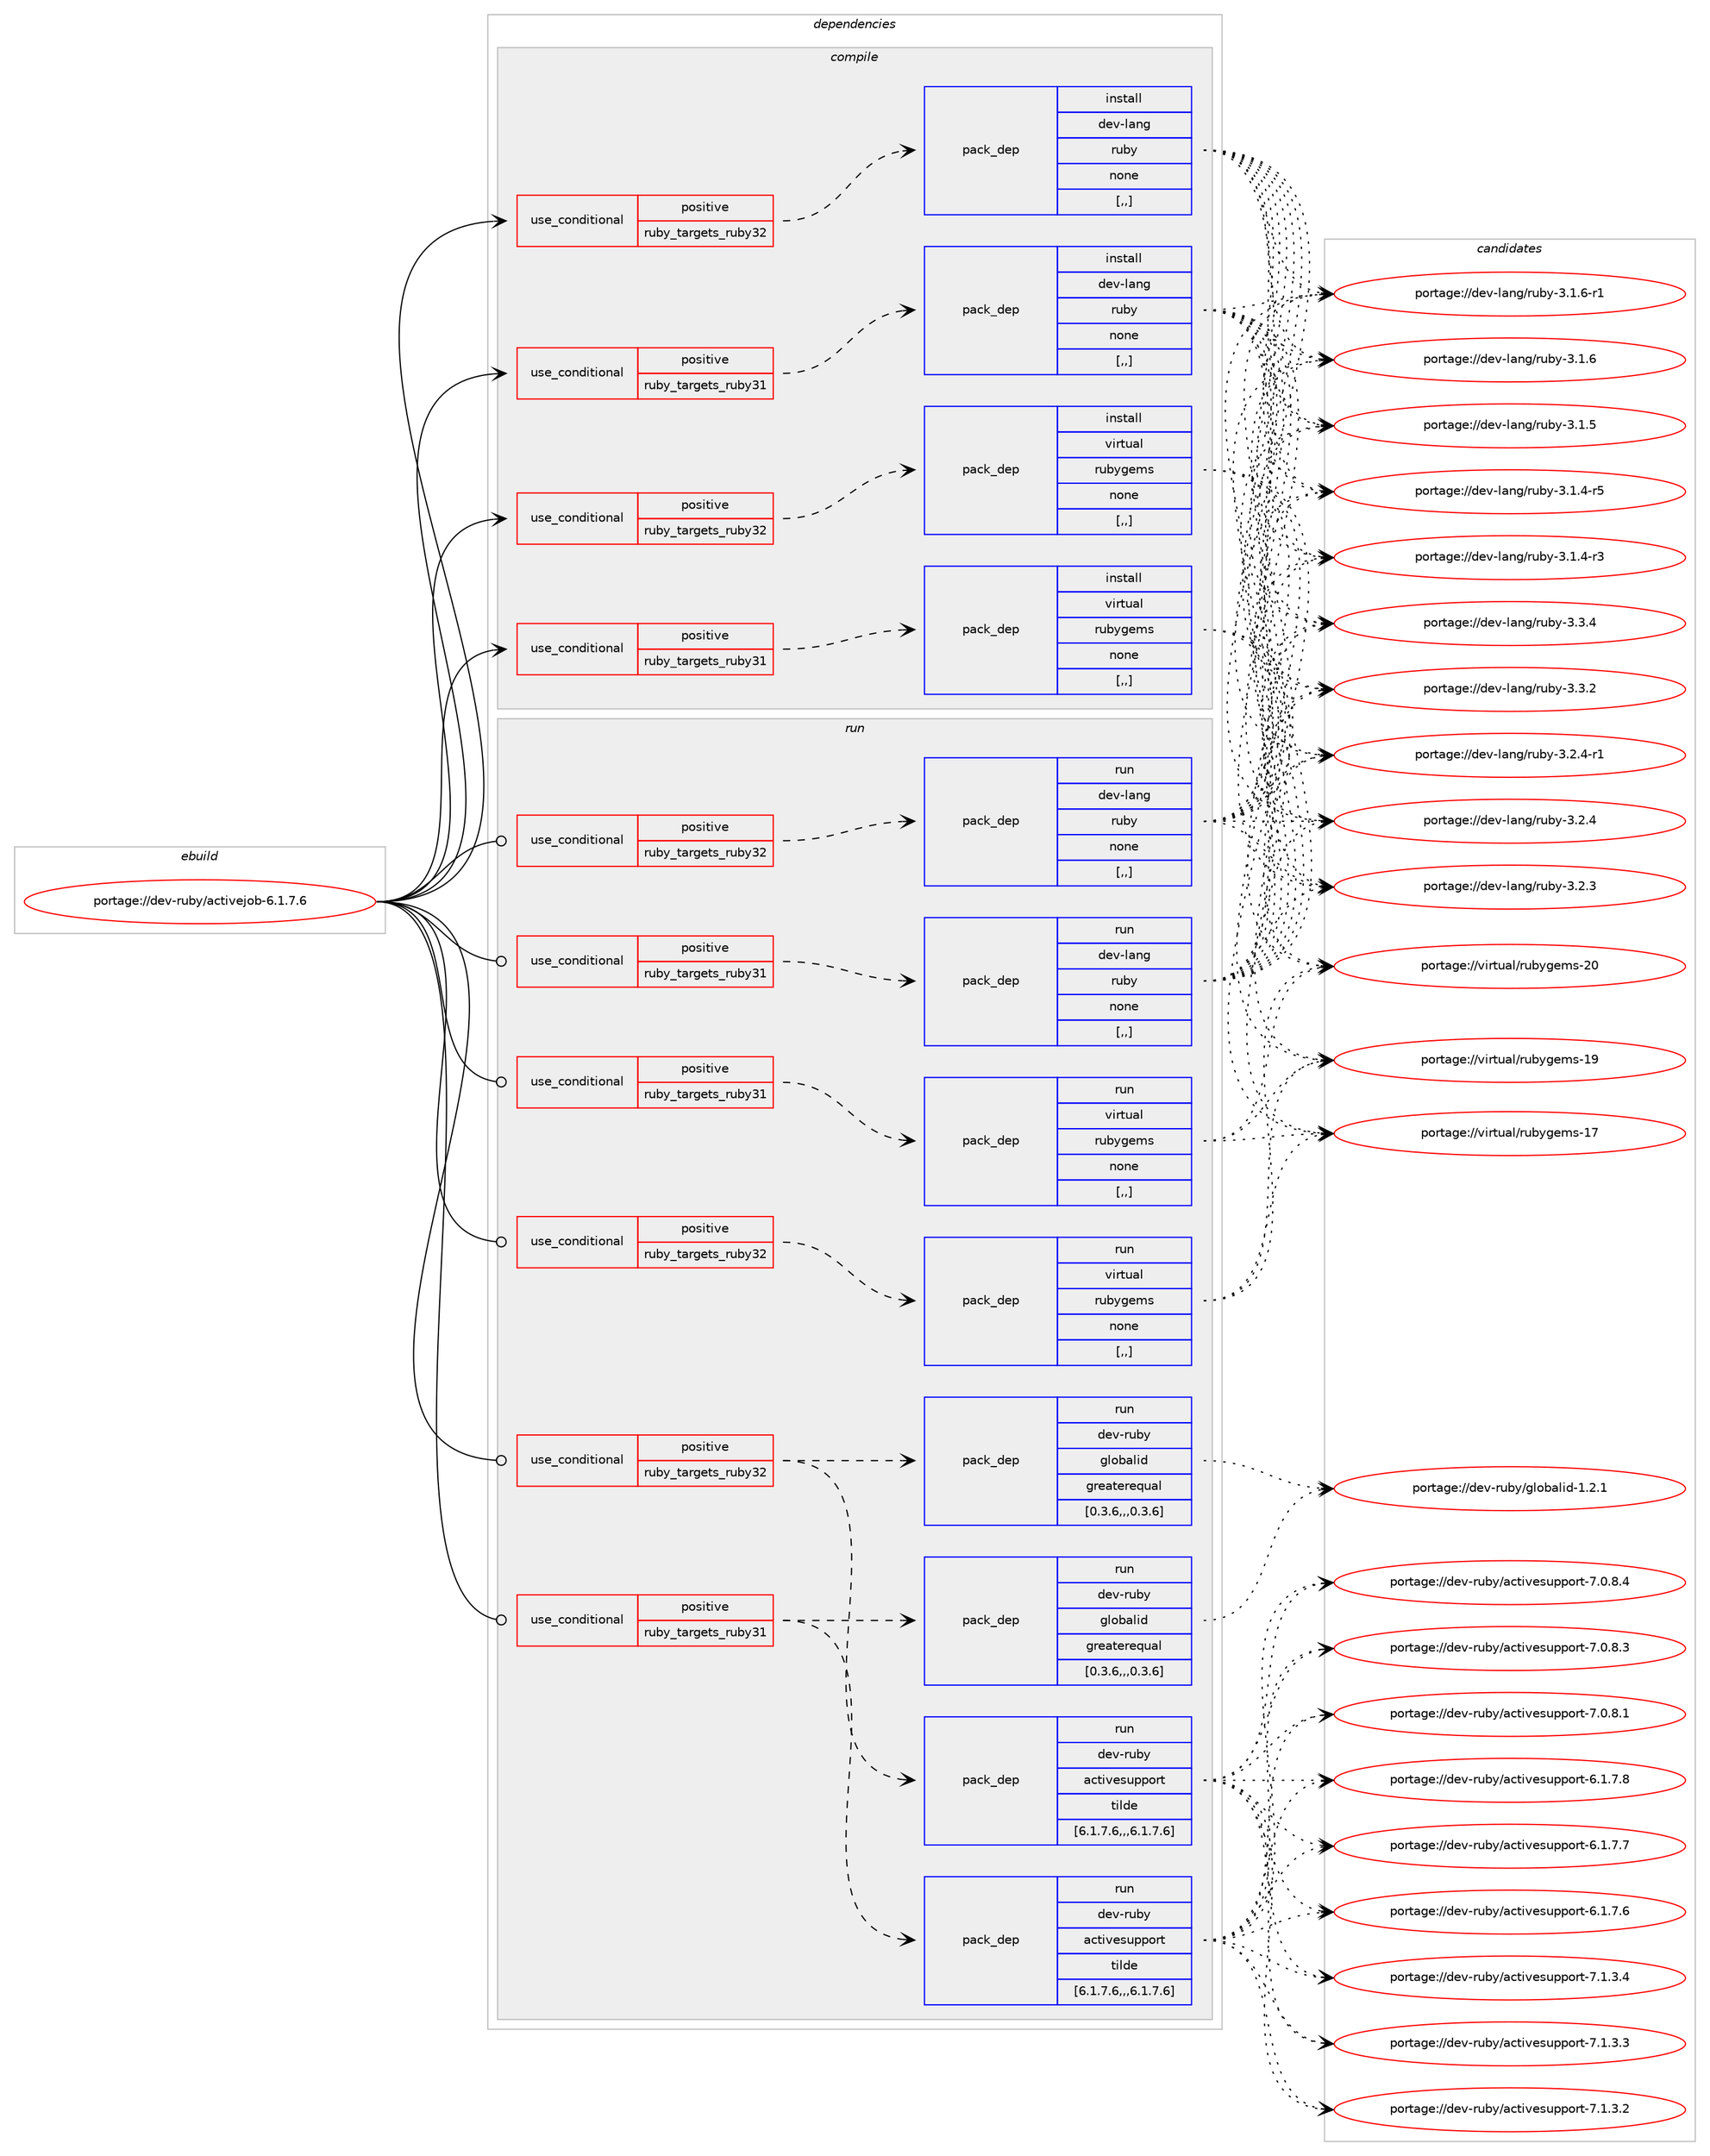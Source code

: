 digraph prolog {

# *************
# Graph options
# *************

newrank=true;
concentrate=true;
compound=true;
graph [rankdir=LR,fontname=Helvetica,fontsize=10,ranksep=1.5];#, ranksep=2.5, nodesep=0.2];
edge  [arrowhead=vee];
node  [fontname=Helvetica,fontsize=10];

# **********
# The ebuild
# **********

subgraph cluster_leftcol {
color=gray;
rank=same;
label=<<i>ebuild</i>>;
id [label="portage://dev-ruby/activejob-6.1.7.6", color=red, width=4, href="../dev-ruby/activejob-6.1.7.6.svg"];
}

# ****************
# The dependencies
# ****************

subgraph cluster_midcol {
color=gray;
label=<<i>dependencies</i>>;
subgraph cluster_compile {
fillcolor="#eeeeee";
style=filled;
label=<<i>compile</i>>;
subgraph cond43314 {
dependency173880 [label=<<TABLE BORDER="0" CELLBORDER="1" CELLSPACING="0" CELLPADDING="4"><TR><TD ROWSPAN="3" CELLPADDING="10">use_conditional</TD></TR><TR><TD>positive</TD></TR><TR><TD>ruby_targets_ruby31</TD></TR></TABLE>>, shape=none, color=red];
subgraph pack129301 {
dependency173881 [label=<<TABLE BORDER="0" CELLBORDER="1" CELLSPACING="0" CELLPADDING="4" WIDTH="220"><TR><TD ROWSPAN="6" CELLPADDING="30">pack_dep</TD></TR><TR><TD WIDTH="110">install</TD></TR><TR><TD>dev-lang</TD></TR><TR><TD>ruby</TD></TR><TR><TD>none</TD></TR><TR><TD>[,,]</TD></TR></TABLE>>, shape=none, color=blue];
}
dependency173880:e -> dependency173881:w [weight=20,style="dashed",arrowhead="vee"];
}
id:e -> dependency173880:w [weight=20,style="solid",arrowhead="vee"];
subgraph cond43315 {
dependency173882 [label=<<TABLE BORDER="0" CELLBORDER="1" CELLSPACING="0" CELLPADDING="4"><TR><TD ROWSPAN="3" CELLPADDING="10">use_conditional</TD></TR><TR><TD>positive</TD></TR><TR><TD>ruby_targets_ruby31</TD></TR></TABLE>>, shape=none, color=red];
subgraph pack129302 {
dependency173883 [label=<<TABLE BORDER="0" CELLBORDER="1" CELLSPACING="0" CELLPADDING="4" WIDTH="220"><TR><TD ROWSPAN="6" CELLPADDING="30">pack_dep</TD></TR><TR><TD WIDTH="110">install</TD></TR><TR><TD>virtual</TD></TR><TR><TD>rubygems</TD></TR><TR><TD>none</TD></TR><TR><TD>[,,]</TD></TR></TABLE>>, shape=none, color=blue];
}
dependency173882:e -> dependency173883:w [weight=20,style="dashed",arrowhead="vee"];
}
id:e -> dependency173882:w [weight=20,style="solid",arrowhead="vee"];
subgraph cond43316 {
dependency173884 [label=<<TABLE BORDER="0" CELLBORDER="1" CELLSPACING="0" CELLPADDING="4"><TR><TD ROWSPAN="3" CELLPADDING="10">use_conditional</TD></TR><TR><TD>positive</TD></TR><TR><TD>ruby_targets_ruby32</TD></TR></TABLE>>, shape=none, color=red];
subgraph pack129303 {
dependency173885 [label=<<TABLE BORDER="0" CELLBORDER="1" CELLSPACING="0" CELLPADDING="4" WIDTH="220"><TR><TD ROWSPAN="6" CELLPADDING="30">pack_dep</TD></TR><TR><TD WIDTH="110">install</TD></TR><TR><TD>dev-lang</TD></TR><TR><TD>ruby</TD></TR><TR><TD>none</TD></TR><TR><TD>[,,]</TD></TR></TABLE>>, shape=none, color=blue];
}
dependency173884:e -> dependency173885:w [weight=20,style="dashed",arrowhead="vee"];
}
id:e -> dependency173884:w [weight=20,style="solid",arrowhead="vee"];
subgraph cond43317 {
dependency173886 [label=<<TABLE BORDER="0" CELLBORDER="1" CELLSPACING="0" CELLPADDING="4"><TR><TD ROWSPAN="3" CELLPADDING="10">use_conditional</TD></TR><TR><TD>positive</TD></TR><TR><TD>ruby_targets_ruby32</TD></TR></TABLE>>, shape=none, color=red];
subgraph pack129304 {
dependency173887 [label=<<TABLE BORDER="0" CELLBORDER="1" CELLSPACING="0" CELLPADDING="4" WIDTH="220"><TR><TD ROWSPAN="6" CELLPADDING="30">pack_dep</TD></TR><TR><TD WIDTH="110">install</TD></TR><TR><TD>virtual</TD></TR><TR><TD>rubygems</TD></TR><TR><TD>none</TD></TR><TR><TD>[,,]</TD></TR></TABLE>>, shape=none, color=blue];
}
dependency173886:e -> dependency173887:w [weight=20,style="dashed",arrowhead="vee"];
}
id:e -> dependency173886:w [weight=20,style="solid",arrowhead="vee"];
}
subgraph cluster_compileandrun {
fillcolor="#eeeeee";
style=filled;
label=<<i>compile and run</i>>;
}
subgraph cluster_run {
fillcolor="#eeeeee";
style=filled;
label=<<i>run</i>>;
subgraph cond43318 {
dependency173888 [label=<<TABLE BORDER="0" CELLBORDER="1" CELLSPACING="0" CELLPADDING="4"><TR><TD ROWSPAN="3" CELLPADDING="10">use_conditional</TD></TR><TR><TD>positive</TD></TR><TR><TD>ruby_targets_ruby31</TD></TR></TABLE>>, shape=none, color=red];
subgraph pack129305 {
dependency173889 [label=<<TABLE BORDER="0" CELLBORDER="1" CELLSPACING="0" CELLPADDING="4" WIDTH="220"><TR><TD ROWSPAN="6" CELLPADDING="30">pack_dep</TD></TR><TR><TD WIDTH="110">run</TD></TR><TR><TD>dev-lang</TD></TR><TR><TD>ruby</TD></TR><TR><TD>none</TD></TR><TR><TD>[,,]</TD></TR></TABLE>>, shape=none, color=blue];
}
dependency173888:e -> dependency173889:w [weight=20,style="dashed",arrowhead="vee"];
}
id:e -> dependency173888:w [weight=20,style="solid",arrowhead="odot"];
subgraph cond43319 {
dependency173890 [label=<<TABLE BORDER="0" CELLBORDER="1" CELLSPACING="0" CELLPADDING="4"><TR><TD ROWSPAN="3" CELLPADDING="10">use_conditional</TD></TR><TR><TD>positive</TD></TR><TR><TD>ruby_targets_ruby31</TD></TR></TABLE>>, shape=none, color=red];
subgraph pack129306 {
dependency173891 [label=<<TABLE BORDER="0" CELLBORDER="1" CELLSPACING="0" CELLPADDING="4" WIDTH="220"><TR><TD ROWSPAN="6" CELLPADDING="30">pack_dep</TD></TR><TR><TD WIDTH="110">run</TD></TR><TR><TD>dev-ruby</TD></TR><TR><TD>activesupport</TD></TR><TR><TD>tilde</TD></TR><TR><TD>[6.1.7.6,,,6.1.7.6]</TD></TR></TABLE>>, shape=none, color=blue];
}
dependency173890:e -> dependency173891:w [weight=20,style="dashed",arrowhead="vee"];
subgraph pack129307 {
dependency173892 [label=<<TABLE BORDER="0" CELLBORDER="1" CELLSPACING="0" CELLPADDING="4" WIDTH="220"><TR><TD ROWSPAN="6" CELLPADDING="30">pack_dep</TD></TR><TR><TD WIDTH="110">run</TD></TR><TR><TD>dev-ruby</TD></TR><TR><TD>globalid</TD></TR><TR><TD>greaterequal</TD></TR><TR><TD>[0.3.6,,,0.3.6]</TD></TR></TABLE>>, shape=none, color=blue];
}
dependency173890:e -> dependency173892:w [weight=20,style="dashed",arrowhead="vee"];
}
id:e -> dependency173890:w [weight=20,style="solid",arrowhead="odot"];
subgraph cond43320 {
dependency173893 [label=<<TABLE BORDER="0" CELLBORDER="1" CELLSPACING="0" CELLPADDING="4"><TR><TD ROWSPAN="3" CELLPADDING="10">use_conditional</TD></TR><TR><TD>positive</TD></TR><TR><TD>ruby_targets_ruby31</TD></TR></TABLE>>, shape=none, color=red];
subgraph pack129308 {
dependency173894 [label=<<TABLE BORDER="0" CELLBORDER="1" CELLSPACING="0" CELLPADDING="4" WIDTH="220"><TR><TD ROWSPAN="6" CELLPADDING="30">pack_dep</TD></TR><TR><TD WIDTH="110">run</TD></TR><TR><TD>virtual</TD></TR><TR><TD>rubygems</TD></TR><TR><TD>none</TD></TR><TR><TD>[,,]</TD></TR></TABLE>>, shape=none, color=blue];
}
dependency173893:e -> dependency173894:w [weight=20,style="dashed",arrowhead="vee"];
}
id:e -> dependency173893:w [weight=20,style="solid",arrowhead="odot"];
subgraph cond43321 {
dependency173895 [label=<<TABLE BORDER="0" CELLBORDER="1" CELLSPACING="0" CELLPADDING="4"><TR><TD ROWSPAN="3" CELLPADDING="10">use_conditional</TD></TR><TR><TD>positive</TD></TR><TR><TD>ruby_targets_ruby32</TD></TR></TABLE>>, shape=none, color=red];
subgraph pack129309 {
dependency173896 [label=<<TABLE BORDER="0" CELLBORDER="1" CELLSPACING="0" CELLPADDING="4" WIDTH="220"><TR><TD ROWSPAN="6" CELLPADDING="30">pack_dep</TD></TR><TR><TD WIDTH="110">run</TD></TR><TR><TD>dev-lang</TD></TR><TR><TD>ruby</TD></TR><TR><TD>none</TD></TR><TR><TD>[,,]</TD></TR></TABLE>>, shape=none, color=blue];
}
dependency173895:e -> dependency173896:w [weight=20,style="dashed",arrowhead="vee"];
}
id:e -> dependency173895:w [weight=20,style="solid",arrowhead="odot"];
subgraph cond43322 {
dependency173897 [label=<<TABLE BORDER="0" CELLBORDER="1" CELLSPACING="0" CELLPADDING="4"><TR><TD ROWSPAN="3" CELLPADDING="10">use_conditional</TD></TR><TR><TD>positive</TD></TR><TR><TD>ruby_targets_ruby32</TD></TR></TABLE>>, shape=none, color=red];
subgraph pack129310 {
dependency173898 [label=<<TABLE BORDER="0" CELLBORDER="1" CELLSPACING="0" CELLPADDING="4" WIDTH="220"><TR><TD ROWSPAN="6" CELLPADDING="30">pack_dep</TD></TR><TR><TD WIDTH="110">run</TD></TR><TR><TD>dev-ruby</TD></TR><TR><TD>activesupport</TD></TR><TR><TD>tilde</TD></TR><TR><TD>[6.1.7.6,,,6.1.7.6]</TD></TR></TABLE>>, shape=none, color=blue];
}
dependency173897:e -> dependency173898:w [weight=20,style="dashed",arrowhead="vee"];
subgraph pack129311 {
dependency173899 [label=<<TABLE BORDER="0" CELLBORDER="1" CELLSPACING="0" CELLPADDING="4" WIDTH="220"><TR><TD ROWSPAN="6" CELLPADDING="30">pack_dep</TD></TR><TR><TD WIDTH="110">run</TD></TR><TR><TD>dev-ruby</TD></TR><TR><TD>globalid</TD></TR><TR><TD>greaterequal</TD></TR><TR><TD>[0.3.6,,,0.3.6]</TD></TR></TABLE>>, shape=none, color=blue];
}
dependency173897:e -> dependency173899:w [weight=20,style="dashed",arrowhead="vee"];
}
id:e -> dependency173897:w [weight=20,style="solid",arrowhead="odot"];
subgraph cond43323 {
dependency173900 [label=<<TABLE BORDER="0" CELLBORDER="1" CELLSPACING="0" CELLPADDING="4"><TR><TD ROWSPAN="3" CELLPADDING="10">use_conditional</TD></TR><TR><TD>positive</TD></TR><TR><TD>ruby_targets_ruby32</TD></TR></TABLE>>, shape=none, color=red];
subgraph pack129312 {
dependency173901 [label=<<TABLE BORDER="0" CELLBORDER="1" CELLSPACING="0" CELLPADDING="4" WIDTH="220"><TR><TD ROWSPAN="6" CELLPADDING="30">pack_dep</TD></TR><TR><TD WIDTH="110">run</TD></TR><TR><TD>virtual</TD></TR><TR><TD>rubygems</TD></TR><TR><TD>none</TD></TR><TR><TD>[,,]</TD></TR></TABLE>>, shape=none, color=blue];
}
dependency173900:e -> dependency173901:w [weight=20,style="dashed",arrowhead="vee"];
}
id:e -> dependency173900:w [weight=20,style="solid",arrowhead="odot"];
}
}

# **************
# The candidates
# **************

subgraph cluster_choices {
rank=same;
color=gray;
label=<<i>candidates</i>>;

subgraph choice129301 {
color=black;
nodesep=1;
choice10010111845108971101034711411798121455146514652 [label="portage://dev-lang/ruby-3.3.4", color=red, width=4,href="../dev-lang/ruby-3.3.4.svg"];
choice10010111845108971101034711411798121455146514650 [label="portage://dev-lang/ruby-3.3.2", color=red, width=4,href="../dev-lang/ruby-3.3.2.svg"];
choice100101118451089711010347114117981214551465046524511449 [label="portage://dev-lang/ruby-3.2.4-r1", color=red, width=4,href="../dev-lang/ruby-3.2.4-r1.svg"];
choice10010111845108971101034711411798121455146504652 [label="portage://dev-lang/ruby-3.2.4", color=red, width=4,href="../dev-lang/ruby-3.2.4.svg"];
choice10010111845108971101034711411798121455146504651 [label="portage://dev-lang/ruby-3.2.3", color=red, width=4,href="../dev-lang/ruby-3.2.3.svg"];
choice100101118451089711010347114117981214551464946544511449 [label="portage://dev-lang/ruby-3.1.6-r1", color=red, width=4,href="../dev-lang/ruby-3.1.6-r1.svg"];
choice10010111845108971101034711411798121455146494654 [label="portage://dev-lang/ruby-3.1.6", color=red, width=4,href="../dev-lang/ruby-3.1.6.svg"];
choice10010111845108971101034711411798121455146494653 [label="portage://dev-lang/ruby-3.1.5", color=red, width=4,href="../dev-lang/ruby-3.1.5.svg"];
choice100101118451089711010347114117981214551464946524511453 [label="portage://dev-lang/ruby-3.1.4-r5", color=red, width=4,href="../dev-lang/ruby-3.1.4-r5.svg"];
choice100101118451089711010347114117981214551464946524511451 [label="portage://dev-lang/ruby-3.1.4-r3", color=red, width=4,href="../dev-lang/ruby-3.1.4-r3.svg"];
dependency173881:e -> choice10010111845108971101034711411798121455146514652:w [style=dotted,weight="100"];
dependency173881:e -> choice10010111845108971101034711411798121455146514650:w [style=dotted,weight="100"];
dependency173881:e -> choice100101118451089711010347114117981214551465046524511449:w [style=dotted,weight="100"];
dependency173881:e -> choice10010111845108971101034711411798121455146504652:w [style=dotted,weight="100"];
dependency173881:e -> choice10010111845108971101034711411798121455146504651:w [style=dotted,weight="100"];
dependency173881:e -> choice100101118451089711010347114117981214551464946544511449:w [style=dotted,weight="100"];
dependency173881:e -> choice10010111845108971101034711411798121455146494654:w [style=dotted,weight="100"];
dependency173881:e -> choice10010111845108971101034711411798121455146494653:w [style=dotted,weight="100"];
dependency173881:e -> choice100101118451089711010347114117981214551464946524511453:w [style=dotted,weight="100"];
dependency173881:e -> choice100101118451089711010347114117981214551464946524511451:w [style=dotted,weight="100"];
}
subgraph choice129302 {
color=black;
nodesep=1;
choice118105114116117971084711411798121103101109115455048 [label="portage://virtual/rubygems-20", color=red, width=4,href="../virtual/rubygems-20.svg"];
choice118105114116117971084711411798121103101109115454957 [label="portage://virtual/rubygems-19", color=red, width=4,href="../virtual/rubygems-19.svg"];
choice118105114116117971084711411798121103101109115454955 [label="portage://virtual/rubygems-17", color=red, width=4,href="../virtual/rubygems-17.svg"];
dependency173883:e -> choice118105114116117971084711411798121103101109115455048:w [style=dotted,weight="100"];
dependency173883:e -> choice118105114116117971084711411798121103101109115454957:w [style=dotted,weight="100"];
dependency173883:e -> choice118105114116117971084711411798121103101109115454955:w [style=dotted,weight="100"];
}
subgraph choice129303 {
color=black;
nodesep=1;
choice10010111845108971101034711411798121455146514652 [label="portage://dev-lang/ruby-3.3.4", color=red, width=4,href="../dev-lang/ruby-3.3.4.svg"];
choice10010111845108971101034711411798121455146514650 [label="portage://dev-lang/ruby-3.3.2", color=red, width=4,href="../dev-lang/ruby-3.3.2.svg"];
choice100101118451089711010347114117981214551465046524511449 [label="portage://dev-lang/ruby-3.2.4-r1", color=red, width=4,href="../dev-lang/ruby-3.2.4-r1.svg"];
choice10010111845108971101034711411798121455146504652 [label="portage://dev-lang/ruby-3.2.4", color=red, width=4,href="../dev-lang/ruby-3.2.4.svg"];
choice10010111845108971101034711411798121455146504651 [label="portage://dev-lang/ruby-3.2.3", color=red, width=4,href="../dev-lang/ruby-3.2.3.svg"];
choice100101118451089711010347114117981214551464946544511449 [label="portage://dev-lang/ruby-3.1.6-r1", color=red, width=4,href="../dev-lang/ruby-3.1.6-r1.svg"];
choice10010111845108971101034711411798121455146494654 [label="portage://dev-lang/ruby-3.1.6", color=red, width=4,href="../dev-lang/ruby-3.1.6.svg"];
choice10010111845108971101034711411798121455146494653 [label="portage://dev-lang/ruby-3.1.5", color=red, width=4,href="../dev-lang/ruby-3.1.5.svg"];
choice100101118451089711010347114117981214551464946524511453 [label="portage://dev-lang/ruby-3.1.4-r5", color=red, width=4,href="../dev-lang/ruby-3.1.4-r5.svg"];
choice100101118451089711010347114117981214551464946524511451 [label="portage://dev-lang/ruby-3.1.4-r3", color=red, width=4,href="../dev-lang/ruby-3.1.4-r3.svg"];
dependency173885:e -> choice10010111845108971101034711411798121455146514652:w [style=dotted,weight="100"];
dependency173885:e -> choice10010111845108971101034711411798121455146514650:w [style=dotted,weight="100"];
dependency173885:e -> choice100101118451089711010347114117981214551465046524511449:w [style=dotted,weight="100"];
dependency173885:e -> choice10010111845108971101034711411798121455146504652:w [style=dotted,weight="100"];
dependency173885:e -> choice10010111845108971101034711411798121455146504651:w [style=dotted,weight="100"];
dependency173885:e -> choice100101118451089711010347114117981214551464946544511449:w [style=dotted,weight="100"];
dependency173885:e -> choice10010111845108971101034711411798121455146494654:w [style=dotted,weight="100"];
dependency173885:e -> choice10010111845108971101034711411798121455146494653:w [style=dotted,weight="100"];
dependency173885:e -> choice100101118451089711010347114117981214551464946524511453:w [style=dotted,weight="100"];
dependency173885:e -> choice100101118451089711010347114117981214551464946524511451:w [style=dotted,weight="100"];
}
subgraph choice129304 {
color=black;
nodesep=1;
choice118105114116117971084711411798121103101109115455048 [label="portage://virtual/rubygems-20", color=red, width=4,href="../virtual/rubygems-20.svg"];
choice118105114116117971084711411798121103101109115454957 [label="portage://virtual/rubygems-19", color=red, width=4,href="../virtual/rubygems-19.svg"];
choice118105114116117971084711411798121103101109115454955 [label="portage://virtual/rubygems-17", color=red, width=4,href="../virtual/rubygems-17.svg"];
dependency173887:e -> choice118105114116117971084711411798121103101109115455048:w [style=dotted,weight="100"];
dependency173887:e -> choice118105114116117971084711411798121103101109115454957:w [style=dotted,weight="100"];
dependency173887:e -> choice118105114116117971084711411798121103101109115454955:w [style=dotted,weight="100"];
}
subgraph choice129305 {
color=black;
nodesep=1;
choice10010111845108971101034711411798121455146514652 [label="portage://dev-lang/ruby-3.3.4", color=red, width=4,href="../dev-lang/ruby-3.3.4.svg"];
choice10010111845108971101034711411798121455146514650 [label="portage://dev-lang/ruby-3.3.2", color=red, width=4,href="../dev-lang/ruby-3.3.2.svg"];
choice100101118451089711010347114117981214551465046524511449 [label="portage://dev-lang/ruby-3.2.4-r1", color=red, width=4,href="../dev-lang/ruby-3.2.4-r1.svg"];
choice10010111845108971101034711411798121455146504652 [label="portage://dev-lang/ruby-3.2.4", color=red, width=4,href="../dev-lang/ruby-3.2.4.svg"];
choice10010111845108971101034711411798121455146504651 [label="portage://dev-lang/ruby-3.2.3", color=red, width=4,href="../dev-lang/ruby-3.2.3.svg"];
choice100101118451089711010347114117981214551464946544511449 [label="portage://dev-lang/ruby-3.1.6-r1", color=red, width=4,href="../dev-lang/ruby-3.1.6-r1.svg"];
choice10010111845108971101034711411798121455146494654 [label="portage://dev-lang/ruby-3.1.6", color=red, width=4,href="../dev-lang/ruby-3.1.6.svg"];
choice10010111845108971101034711411798121455146494653 [label="portage://dev-lang/ruby-3.1.5", color=red, width=4,href="../dev-lang/ruby-3.1.5.svg"];
choice100101118451089711010347114117981214551464946524511453 [label="portage://dev-lang/ruby-3.1.4-r5", color=red, width=4,href="../dev-lang/ruby-3.1.4-r5.svg"];
choice100101118451089711010347114117981214551464946524511451 [label="portage://dev-lang/ruby-3.1.4-r3", color=red, width=4,href="../dev-lang/ruby-3.1.4-r3.svg"];
dependency173889:e -> choice10010111845108971101034711411798121455146514652:w [style=dotted,weight="100"];
dependency173889:e -> choice10010111845108971101034711411798121455146514650:w [style=dotted,weight="100"];
dependency173889:e -> choice100101118451089711010347114117981214551465046524511449:w [style=dotted,weight="100"];
dependency173889:e -> choice10010111845108971101034711411798121455146504652:w [style=dotted,weight="100"];
dependency173889:e -> choice10010111845108971101034711411798121455146504651:w [style=dotted,weight="100"];
dependency173889:e -> choice100101118451089711010347114117981214551464946544511449:w [style=dotted,weight="100"];
dependency173889:e -> choice10010111845108971101034711411798121455146494654:w [style=dotted,weight="100"];
dependency173889:e -> choice10010111845108971101034711411798121455146494653:w [style=dotted,weight="100"];
dependency173889:e -> choice100101118451089711010347114117981214551464946524511453:w [style=dotted,weight="100"];
dependency173889:e -> choice100101118451089711010347114117981214551464946524511451:w [style=dotted,weight="100"];
}
subgraph choice129306 {
color=black;
nodesep=1;
choice10010111845114117981214797991161051181011151171121121111141164555464946514652 [label="portage://dev-ruby/activesupport-7.1.3.4", color=red, width=4,href="../dev-ruby/activesupport-7.1.3.4.svg"];
choice10010111845114117981214797991161051181011151171121121111141164555464946514651 [label="portage://dev-ruby/activesupport-7.1.3.3", color=red, width=4,href="../dev-ruby/activesupport-7.1.3.3.svg"];
choice10010111845114117981214797991161051181011151171121121111141164555464946514650 [label="portage://dev-ruby/activesupport-7.1.3.2", color=red, width=4,href="../dev-ruby/activesupport-7.1.3.2.svg"];
choice10010111845114117981214797991161051181011151171121121111141164555464846564652 [label="portage://dev-ruby/activesupport-7.0.8.4", color=red, width=4,href="../dev-ruby/activesupport-7.0.8.4.svg"];
choice10010111845114117981214797991161051181011151171121121111141164555464846564651 [label="portage://dev-ruby/activesupport-7.0.8.3", color=red, width=4,href="../dev-ruby/activesupport-7.0.8.3.svg"];
choice10010111845114117981214797991161051181011151171121121111141164555464846564649 [label="portage://dev-ruby/activesupport-7.0.8.1", color=red, width=4,href="../dev-ruby/activesupport-7.0.8.1.svg"];
choice10010111845114117981214797991161051181011151171121121111141164554464946554656 [label="portage://dev-ruby/activesupport-6.1.7.8", color=red, width=4,href="../dev-ruby/activesupport-6.1.7.8.svg"];
choice10010111845114117981214797991161051181011151171121121111141164554464946554655 [label="portage://dev-ruby/activesupport-6.1.7.7", color=red, width=4,href="../dev-ruby/activesupport-6.1.7.7.svg"];
choice10010111845114117981214797991161051181011151171121121111141164554464946554654 [label="portage://dev-ruby/activesupport-6.1.7.6", color=red, width=4,href="../dev-ruby/activesupport-6.1.7.6.svg"];
dependency173891:e -> choice10010111845114117981214797991161051181011151171121121111141164555464946514652:w [style=dotted,weight="100"];
dependency173891:e -> choice10010111845114117981214797991161051181011151171121121111141164555464946514651:w [style=dotted,weight="100"];
dependency173891:e -> choice10010111845114117981214797991161051181011151171121121111141164555464946514650:w [style=dotted,weight="100"];
dependency173891:e -> choice10010111845114117981214797991161051181011151171121121111141164555464846564652:w [style=dotted,weight="100"];
dependency173891:e -> choice10010111845114117981214797991161051181011151171121121111141164555464846564651:w [style=dotted,weight="100"];
dependency173891:e -> choice10010111845114117981214797991161051181011151171121121111141164555464846564649:w [style=dotted,weight="100"];
dependency173891:e -> choice10010111845114117981214797991161051181011151171121121111141164554464946554656:w [style=dotted,weight="100"];
dependency173891:e -> choice10010111845114117981214797991161051181011151171121121111141164554464946554655:w [style=dotted,weight="100"];
dependency173891:e -> choice10010111845114117981214797991161051181011151171121121111141164554464946554654:w [style=dotted,weight="100"];
}
subgraph choice129307 {
color=black;
nodesep=1;
choice1001011184511411798121471031081119897108105100454946504649 [label="portage://dev-ruby/globalid-1.2.1", color=red, width=4,href="../dev-ruby/globalid-1.2.1.svg"];
dependency173892:e -> choice1001011184511411798121471031081119897108105100454946504649:w [style=dotted,weight="100"];
}
subgraph choice129308 {
color=black;
nodesep=1;
choice118105114116117971084711411798121103101109115455048 [label="portage://virtual/rubygems-20", color=red, width=4,href="../virtual/rubygems-20.svg"];
choice118105114116117971084711411798121103101109115454957 [label="portage://virtual/rubygems-19", color=red, width=4,href="../virtual/rubygems-19.svg"];
choice118105114116117971084711411798121103101109115454955 [label="portage://virtual/rubygems-17", color=red, width=4,href="../virtual/rubygems-17.svg"];
dependency173894:e -> choice118105114116117971084711411798121103101109115455048:w [style=dotted,weight="100"];
dependency173894:e -> choice118105114116117971084711411798121103101109115454957:w [style=dotted,weight="100"];
dependency173894:e -> choice118105114116117971084711411798121103101109115454955:w [style=dotted,weight="100"];
}
subgraph choice129309 {
color=black;
nodesep=1;
choice10010111845108971101034711411798121455146514652 [label="portage://dev-lang/ruby-3.3.4", color=red, width=4,href="../dev-lang/ruby-3.3.4.svg"];
choice10010111845108971101034711411798121455146514650 [label="portage://dev-lang/ruby-3.3.2", color=red, width=4,href="../dev-lang/ruby-3.3.2.svg"];
choice100101118451089711010347114117981214551465046524511449 [label="portage://dev-lang/ruby-3.2.4-r1", color=red, width=4,href="../dev-lang/ruby-3.2.4-r1.svg"];
choice10010111845108971101034711411798121455146504652 [label="portage://dev-lang/ruby-3.2.4", color=red, width=4,href="../dev-lang/ruby-3.2.4.svg"];
choice10010111845108971101034711411798121455146504651 [label="portage://dev-lang/ruby-3.2.3", color=red, width=4,href="../dev-lang/ruby-3.2.3.svg"];
choice100101118451089711010347114117981214551464946544511449 [label="portage://dev-lang/ruby-3.1.6-r1", color=red, width=4,href="../dev-lang/ruby-3.1.6-r1.svg"];
choice10010111845108971101034711411798121455146494654 [label="portage://dev-lang/ruby-3.1.6", color=red, width=4,href="../dev-lang/ruby-3.1.6.svg"];
choice10010111845108971101034711411798121455146494653 [label="portage://dev-lang/ruby-3.1.5", color=red, width=4,href="../dev-lang/ruby-3.1.5.svg"];
choice100101118451089711010347114117981214551464946524511453 [label="portage://dev-lang/ruby-3.1.4-r5", color=red, width=4,href="../dev-lang/ruby-3.1.4-r5.svg"];
choice100101118451089711010347114117981214551464946524511451 [label="portage://dev-lang/ruby-3.1.4-r3", color=red, width=4,href="../dev-lang/ruby-3.1.4-r3.svg"];
dependency173896:e -> choice10010111845108971101034711411798121455146514652:w [style=dotted,weight="100"];
dependency173896:e -> choice10010111845108971101034711411798121455146514650:w [style=dotted,weight="100"];
dependency173896:e -> choice100101118451089711010347114117981214551465046524511449:w [style=dotted,weight="100"];
dependency173896:e -> choice10010111845108971101034711411798121455146504652:w [style=dotted,weight="100"];
dependency173896:e -> choice10010111845108971101034711411798121455146504651:w [style=dotted,weight="100"];
dependency173896:e -> choice100101118451089711010347114117981214551464946544511449:w [style=dotted,weight="100"];
dependency173896:e -> choice10010111845108971101034711411798121455146494654:w [style=dotted,weight="100"];
dependency173896:e -> choice10010111845108971101034711411798121455146494653:w [style=dotted,weight="100"];
dependency173896:e -> choice100101118451089711010347114117981214551464946524511453:w [style=dotted,weight="100"];
dependency173896:e -> choice100101118451089711010347114117981214551464946524511451:w [style=dotted,weight="100"];
}
subgraph choice129310 {
color=black;
nodesep=1;
choice10010111845114117981214797991161051181011151171121121111141164555464946514652 [label="portage://dev-ruby/activesupport-7.1.3.4", color=red, width=4,href="../dev-ruby/activesupport-7.1.3.4.svg"];
choice10010111845114117981214797991161051181011151171121121111141164555464946514651 [label="portage://dev-ruby/activesupport-7.1.3.3", color=red, width=4,href="../dev-ruby/activesupport-7.1.3.3.svg"];
choice10010111845114117981214797991161051181011151171121121111141164555464946514650 [label="portage://dev-ruby/activesupport-7.1.3.2", color=red, width=4,href="../dev-ruby/activesupport-7.1.3.2.svg"];
choice10010111845114117981214797991161051181011151171121121111141164555464846564652 [label="portage://dev-ruby/activesupport-7.0.8.4", color=red, width=4,href="../dev-ruby/activesupport-7.0.8.4.svg"];
choice10010111845114117981214797991161051181011151171121121111141164555464846564651 [label="portage://dev-ruby/activesupport-7.0.8.3", color=red, width=4,href="../dev-ruby/activesupport-7.0.8.3.svg"];
choice10010111845114117981214797991161051181011151171121121111141164555464846564649 [label="portage://dev-ruby/activesupport-7.0.8.1", color=red, width=4,href="../dev-ruby/activesupport-7.0.8.1.svg"];
choice10010111845114117981214797991161051181011151171121121111141164554464946554656 [label="portage://dev-ruby/activesupport-6.1.7.8", color=red, width=4,href="../dev-ruby/activesupport-6.1.7.8.svg"];
choice10010111845114117981214797991161051181011151171121121111141164554464946554655 [label="portage://dev-ruby/activesupport-6.1.7.7", color=red, width=4,href="../dev-ruby/activesupport-6.1.7.7.svg"];
choice10010111845114117981214797991161051181011151171121121111141164554464946554654 [label="portage://dev-ruby/activesupport-6.1.7.6", color=red, width=4,href="../dev-ruby/activesupport-6.1.7.6.svg"];
dependency173898:e -> choice10010111845114117981214797991161051181011151171121121111141164555464946514652:w [style=dotted,weight="100"];
dependency173898:e -> choice10010111845114117981214797991161051181011151171121121111141164555464946514651:w [style=dotted,weight="100"];
dependency173898:e -> choice10010111845114117981214797991161051181011151171121121111141164555464946514650:w [style=dotted,weight="100"];
dependency173898:e -> choice10010111845114117981214797991161051181011151171121121111141164555464846564652:w [style=dotted,weight="100"];
dependency173898:e -> choice10010111845114117981214797991161051181011151171121121111141164555464846564651:w [style=dotted,weight="100"];
dependency173898:e -> choice10010111845114117981214797991161051181011151171121121111141164555464846564649:w [style=dotted,weight="100"];
dependency173898:e -> choice10010111845114117981214797991161051181011151171121121111141164554464946554656:w [style=dotted,weight="100"];
dependency173898:e -> choice10010111845114117981214797991161051181011151171121121111141164554464946554655:w [style=dotted,weight="100"];
dependency173898:e -> choice10010111845114117981214797991161051181011151171121121111141164554464946554654:w [style=dotted,weight="100"];
}
subgraph choice129311 {
color=black;
nodesep=1;
choice1001011184511411798121471031081119897108105100454946504649 [label="portage://dev-ruby/globalid-1.2.1", color=red, width=4,href="../dev-ruby/globalid-1.2.1.svg"];
dependency173899:e -> choice1001011184511411798121471031081119897108105100454946504649:w [style=dotted,weight="100"];
}
subgraph choice129312 {
color=black;
nodesep=1;
choice118105114116117971084711411798121103101109115455048 [label="portage://virtual/rubygems-20", color=red, width=4,href="../virtual/rubygems-20.svg"];
choice118105114116117971084711411798121103101109115454957 [label="portage://virtual/rubygems-19", color=red, width=4,href="../virtual/rubygems-19.svg"];
choice118105114116117971084711411798121103101109115454955 [label="portage://virtual/rubygems-17", color=red, width=4,href="../virtual/rubygems-17.svg"];
dependency173901:e -> choice118105114116117971084711411798121103101109115455048:w [style=dotted,weight="100"];
dependency173901:e -> choice118105114116117971084711411798121103101109115454957:w [style=dotted,weight="100"];
dependency173901:e -> choice118105114116117971084711411798121103101109115454955:w [style=dotted,weight="100"];
}
}

}

